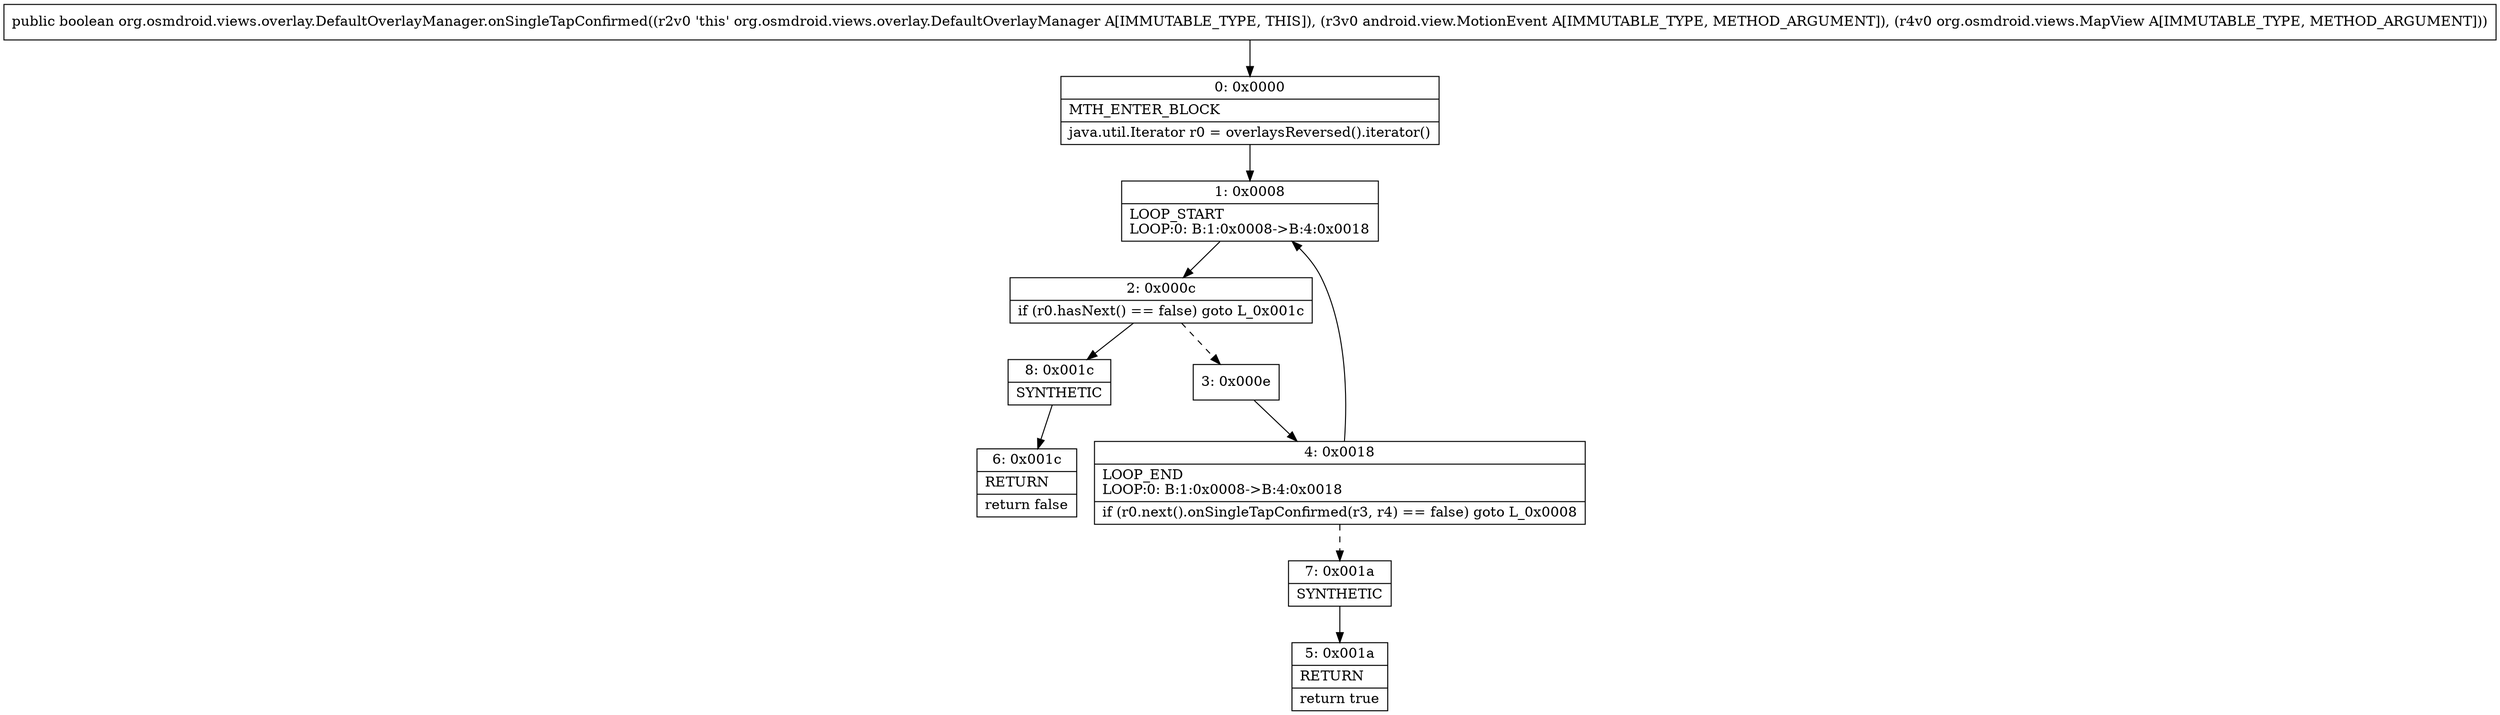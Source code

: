 digraph "CFG fororg.osmdroid.views.overlay.DefaultOverlayManager.onSingleTapConfirmed(Landroid\/view\/MotionEvent;Lorg\/osmdroid\/views\/MapView;)Z" {
Node_0 [shape=record,label="{0\:\ 0x0000|MTH_ENTER_BLOCK\l|java.util.Iterator r0 = overlaysReversed().iterator()\l}"];
Node_1 [shape=record,label="{1\:\ 0x0008|LOOP_START\lLOOP:0: B:1:0x0008\-\>B:4:0x0018\l}"];
Node_2 [shape=record,label="{2\:\ 0x000c|if (r0.hasNext() == false) goto L_0x001c\l}"];
Node_3 [shape=record,label="{3\:\ 0x000e}"];
Node_4 [shape=record,label="{4\:\ 0x0018|LOOP_END\lLOOP:0: B:1:0x0008\-\>B:4:0x0018\l|if (r0.next().onSingleTapConfirmed(r3, r4) == false) goto L_0x0008\l}"];
Node_5 [shape=record,label="{5\:\ 0x001a|RETURN\l|return true\l}"];
Node_6 [shape=record,label="{6\:\ 0x001c|RETURN\l|return false\l}"];
Node_7 [shape=record,label="{7\:\ 0x001a|SYNTHETIC\l}"];
Node_8 [shape=record,label="{8\:\ 0x001c|SYNTHETIC\l}"];
MethodNode[shape=record,label="{public boolean org.osmdroid.views.overlay.DefaultOverlayManager.onSingleTapConfirmed((r2v0 'this' org.osmdroid.views.overlay.DefaultOverlayManager A[IMMUTABLE_TYPE, THIS]), (r3v0 android.view.MotionEvent A[IMMUTABLE_TYPE, METHOD_ARGUMENT]), (r4v0 org.osmdroid.views.MapView A[IMMUTABLE_TYPE, METHOD_ARGUMENT])) }"];
MethodNode -> Node_0;
Node_0 -> Node_1;
Node_1 -> Node_2;
Node_2 -> Node_3[style=dashed];
Node_2 -> Node_8;
Node_3 -> Node_4;
Node_4 -> Node_1;
Node_4 -> Node_7[style=dashed];
Node_7 -> Node_5;
Node_8 -> Node_6;
}

